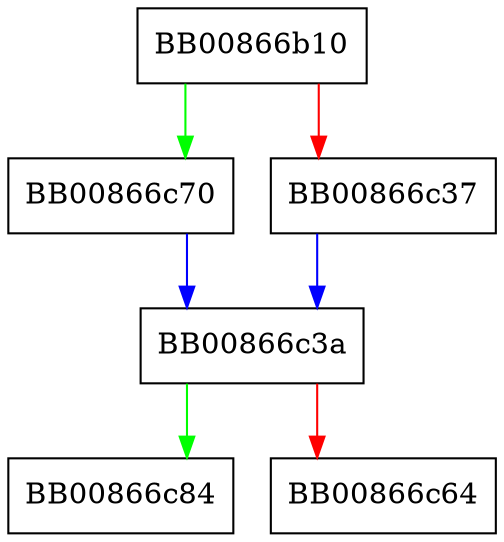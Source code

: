 digraph gsignal {
  node [shape="box"];
  graph [splines=ortho];
  BB00866b10 -> BB00866c70 [color="green"];
  BB00866b10 -> BB00866c37 [color="red"];
  BB00866c37 -> BB00866c3a [color="blue"];
  BB00866c3a -> BB00866c84 [color="green"];
  BB00866c3a -> BB00866c64 [color="red"];
  BB00866c70 -> BB00866c3a [color="blue"];
}